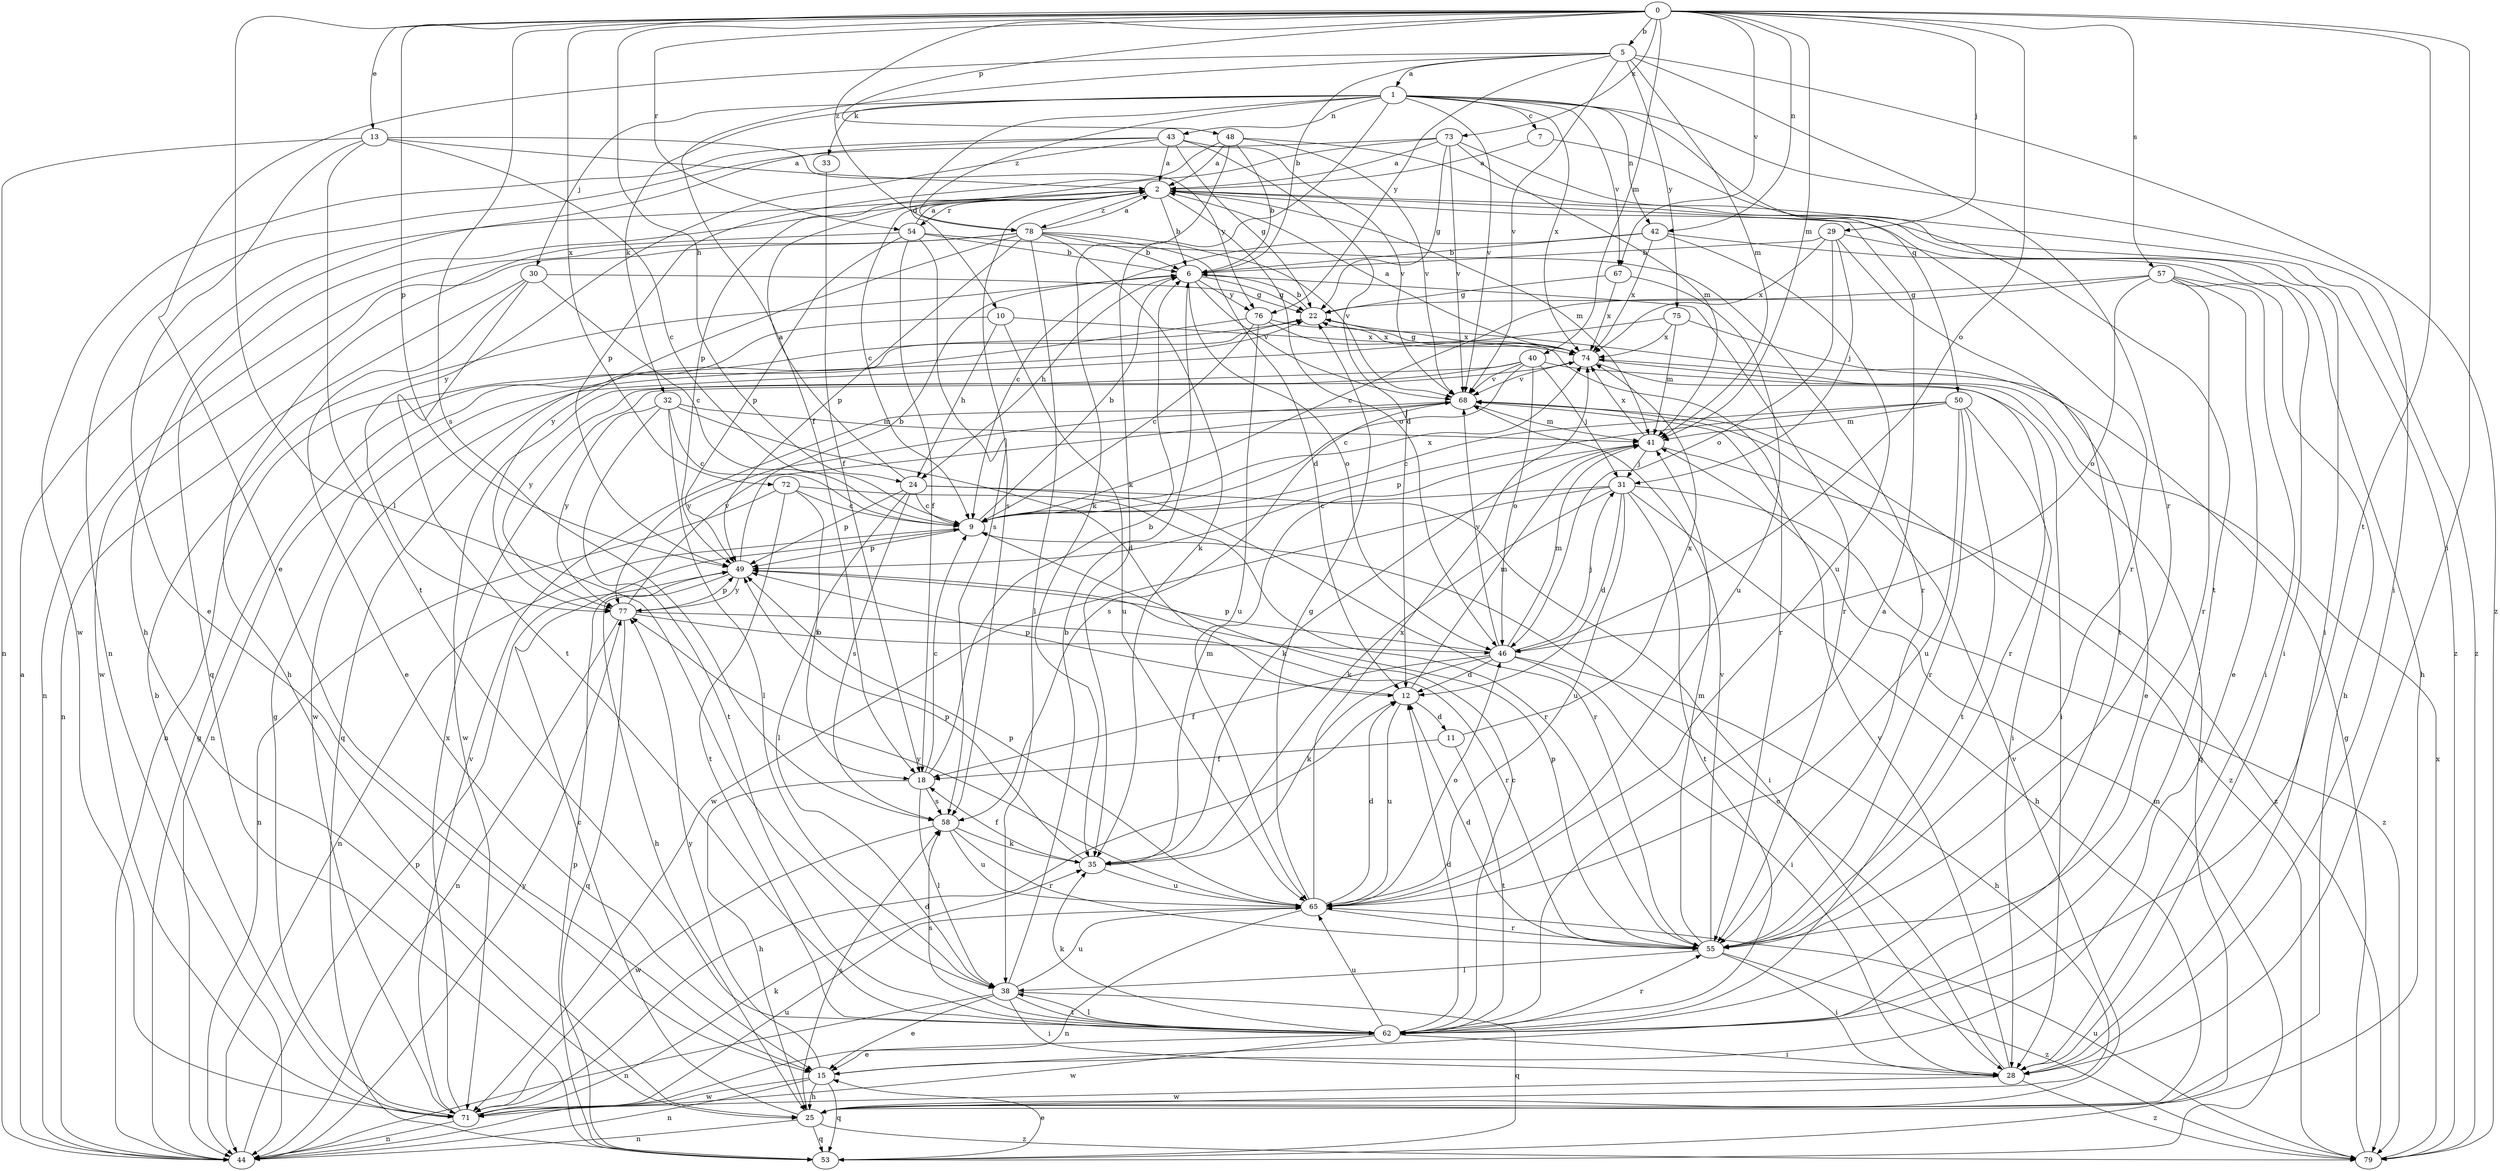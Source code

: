 strict digraph  {
0;
1;
2;
5;
6;
7;
9;
10;
11;
12;
13;
15;
18;
22;
24;
25;
28;
29;
30;
31;
32;
33;
35;
38;
40;
41;
42;
43;
44;
46;
48;
49;
50;
53;
54;
55;
57;
58;
62;
65;
67;
68;
71;
72;
73;
74;
75;
76;
77;
78;
79;
0 -> 5  [label=b];
0 -> 13  [label=e];
0 -> 24  [label=h];
0 -> 28  [label=i];
0 -> 29  [label=j];
0 -> 38  [label=l];
0 -> 40  [label=m];
0 -> 41  [label=m];
0 -> 42  [label=n];
0 -> 46  [label=o];
0 -> 48  [label=p];
0 -> 49  [label=p];
0 -> 54  [label=r];
0 -> 57  [label=s];
0 -> 58  [label=s];
0 -> 62  [label=t];
0 -> 67  [label=v];
0 -> 72  [label=x];
0 -> 73  [label=x];
0 -> 78  [label=z];
1 -> 7  [label=c];
1 -> 10  [label=d];
1 -> 28  [label=i];
1 -> 30  [label=j];
1 -> 32  [label=k];
1 -> 33  [label=k];
1 -> 35  [label=k];
1 -> 42  [label=n];
1 -> 43  [label=n];
1 -> 50  [label=q];
1 -> 67  [label=v];
1 -> 68  [label=v];
1 -> 74  [label=x];
1 -> 78  [label=z];
2 -> 6  [label=b];
2 -> 9  [label=c];
2 -> 28  [label=i];
2 -> 41  [label=m];
2 -> 46  [label=o];
2 -> 53  [label=q];
2 -> 54  [label=r];
2 -> 55  [label=r];
2 -> 58  [label=s];
2 -> 78  [label=z];
5 -> 1  [label=a];
5 -> 6  [label=b];
5 -> 15  [label=e];
5 -> 18  [label=f];
5 -> 41  [label=m];
5 -> 55  [label=r];
5 -> 68  [label=v];
5 -> 75  [label=y];
5 -> 76  [label=y];
5 -> 79  [label=z];
6 -> 22  [label=g];
6 -> 24  [label=h];
6 -> 46  [label=o];
6 -> 55  [label=r];
6 -> 68  [label=v];
6 -> 76  [label=y];
7 -> 2  [label=a];
7 -> 62  [label=t];
9 -> 6  [label=b];
9 -> 44  [label=n];
9 -> 49  [label=p];
9 -> 74  [label=x];
10 -> 24  [label=h];
10 -> 44  [label=n];
10 -> 65  [label=u];
10 -> 74  [label=x];
11 -> 18  [label=f];
11 -> 62  [label=t];
11 -> 74  [label=x];
12 -> 11  [label=d];
12 -> 41  [label=m];
12 -> 49  [label=p];
12 -> 65  [label=u];
13 -> 2  [label=a];
13 -> 9  [label=c];
13 -> 15  [label=e];
13 -> 44  [label=n];
13 -> 62  [label=t];
13 -> 76  [label=y];
15 -> 25  [label=h];
15 -> 44  [label=n];
15 -> 53  [label=q];
15 -> 71  [label=w];
15 -> 77  [label=y];
18 -> 6  [label=b];
18 -> 9  [label=c];
18 -> 25  [label=h];
18 -> 38  [label=l];
18 -> 58  [label=s];
22 -> 6  [label=b];
22 -> 44  [label=n];
22 -> 74  [label=x];
24 -> 2  [label=a];
24 -> 9  [label=c];
24 -> 28  [label=i];
24 -> 38  [label=l];
24 -> 49  [label=p];
24 -> 55  [label=r];
24 -> 58  [label=s];
25 -> 9  [label=c];
25 -> 44  [label=n];
25 -> 53  [label=q];
25 -> 58  [label=s];
25 -> 68  [label=v];
25 -> 79  [label=z];
28 -> 9  [label=c];
28 -> 68  [label=v];
28 -> 71  [label=w];
28 -> 79  [label=z];
29 -> 6  [label=b];
29 -> 25  [label=h];
29 -> 31  [label=j];
29 -> 46  [label=o];
29 -> 62  [label=t];
29 -> 74  [label=x];
30 -> 9  [label=c];
30 -> 15  [label=e];
30 -> 22  [label=g];
30 -> 44  [label=n];
30 -> 62  [label=t];
31 -> 9  [label=c];
31 -> 12  [label=d];
31 -> 25  [label=h];
31 -> 35  [label=k];
31 -> 62  [label=t];
31 -> 65  [label=u];
31 -> 71  [label=w];
31 -> 79  [label=z];
32 -> 9  [label=c];
32 -> 12  [label=d];
32 -> 38  [label=l];
32 -> 41  [label=m];
32 -> 62  [label=t];
32 -> 77  [label=y];
33 -> 18  [label=f];
35 -> 18  [label=f];
35 -> 41  [label=m];
35 -> 49  [label=p];
35 -> 65  [label=u];
38 -> 6  [label=b];
38 -> 15  [label=e];
38 -> 28  [label=i];
38 -> 44  [label=n];
38 -> 53  [label=q];
38 -> 62  [label=t];
38 -> 65  [label=u];
40 -> 9  [label=c];
40 -> 28  [label=i];
40 -> 31  [label=j];
40 -> 46  [label=o];
40 -> 68  [label=v];
40 -> 71  [label=w];
40 -> 77  [label=y];
41 -> 31  [label=j];
41 -> 35  [label=k];
41 -> 74  [label=x];
41 -> 79  [label=z];
42 -> 6  [label=b];
42 -> 9  [label=c];
42 -> 28  [label=i];
42 -> 65  [label=u];
42 -> 74  [label=x];
43 -> 2  [label=a];
43 -> 12  [label=d];
43 -> 22  [label=g];
43 -> 25  [label=h];
43 -> 68  [label=v];
43 -> 71  [label=w];
43 -> 77  [label=y];
44 -> 2  [label=a];
44 -> 22  [label=g];
44 -> 49  [label=p];
44 -> 77  [label=y];
46 -> 12  [label=d];
46 -> 18  [label=f];
46 -> 25  [label=h];
46 -> 28  [label=i];
46 -> 31  [label=j];
46 -> 35  [label=k];
46 -> 41  [label=m];
46 -> 49  [label=p];
46 -> 68  [label=v];
48 -> 2  [label=a];
48 -> 6  [label=b];
48 -> 35  [label=k];
48 -> 49  [label=p];
48 -> 68  [label=v];
48 -> 79  [label=z];
49 -> 6  [label=b];
49 -> 25  [label=h];
49 -> 77  [label=y];
50 -> 9  [label=c];
50 -> 28  [label=i];
50 -> 41  [label=m];
50 -> 49  [label=p];
50 -> 55  [label=r];
50 -> 62  [label=t];
50 -> 65  [label=u];
53 -> 15  [label=e];
53 -> 41  [label=m];
53 -> 49  [label=p];
54 -> 2  [label=a];
54 -> 6  [label=b];
54 -> 18  [label=f];
54 -> 25  [label=h];
54 -> 49  [label=p];
54 -> 55  [label=r];
54 -> 58  [label=s];
55 -> 12  [label=d];
55 -> 28  [label=i];
55 -> 38  [label=l];
55 -> 41  [label=m];
55 -> 49  [label=p];
55 -> 68  [label=v];
55 -> 79  [label=z];
57 -> 9  [label=c];
57 -> 15  [label=e];
57 -> 22  [label=g];
57 -> 25  [label=h];
57 -> 28  [label=i];
57 -> 46  [label=o];
57 -> 55  [label=r];
58 -> 35  [label=k];
58 -> 55  [label=r];
58 -> 65  [label=u];
58 -> 71  [label=w];
62 -> 2  [label=a];
62 -> 9  [label=c];
62 -> 12  [label=d];
62 -> 15  [label=e];
62 -> 28  [label=i];
62 -> 35  [label=k];
62 -> 38  [label=l];
62 -> 55  [label=r];
62 -> 58  [label=s];
62 -> 65  [label=u];
62 -> 71  [label=w];
65 -> 12  [label=d];
65 -> 22  [label=g];
65 -> 44  [label=n];
65 -> 46  [label=o];
65 -> 49  [label=p];
65 -> 55  [label=r];
65 -> 74  [label=x];
65 -> 77  [label=y];
67 -> 22  [label=g];
67 -> 65  [label=u];
67 -> 74  [label=x];
68 -> 41  [label=m];
68 -> 58  [label=s];
68 -> 77  [label=y];
68 -> 79  [label=z];
71 -> 6  [label=b];
71 -> 12  [label=d];
71 -> 22  [label=g];
71 -> 35  [label=k];
71 -> 44  [label=n];
71 -> 65  [label=u];
71 -> 68  [label=v];
71 -> 74  [label=x];
72 -> 9  [label=c];
72 -> 18  [label=f];
72 -> 44  [label=n];
72 -> 55  [label=r];
72 -> 62  [label=t];
73 -> 2  [label=a];
73 -> 22  [label=g];
73 -> 41  [label=m];
73 -> 44  [label=n];
73 -> 49  [label=p];
73 -> 68  [label=v];
73 -> 79  [label=z];
74 -> 2  [label=a];
74 -> 22  [label=g];
74 -> 53  [label=q];
74 -> 55  [label=r];
74 -> 68  [label=v];
75 -> 15  [label=e];
75 -> 41  [label=m];
75 -> 71  [label=w];
75 -> 74  [label=x];
76 -> 9  [label=c];
76 -> 53  [label=q];
76 -> 55  [label=r];
76 -> 65  [label=u];
76 -> 74  [label=x];
77 -> 44  [label=n];
77 -> 46  [label=o];
77 -> 49  [label=p];
77 -> 53  [label=q];
77 -> 55  [label=r];
77 -> 68  [label=v];
78 -> 2  [label=a];
78 -> 6  [label=b];
78 -> 12  [label=d];
78 -> 35  [label=k];
78 -> 38  [label=l];
78 -> 44  [label=n];
78 -> 49  [label=p];
78 -> 68  [label=v];
78 -> 71  [label=w];
78 -> 77  [label=y];
79 -> 22  [label=g];
79 -> 65  [label=u];
79 -> 74  [label=x];
}
